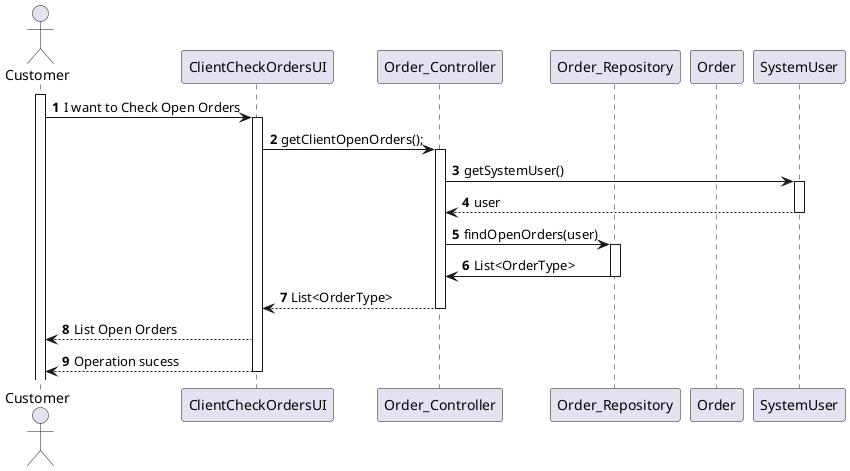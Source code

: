 @startuml
'https://plantuml.com/sequence-diagram
autonumber

actor "Customer" as C

participant "ClientCheckOrdersUI" as UI
participant "Order_Controller" as CTR
participant "Order_Repository" as OR
participant "Order" as O

activate C

C -> UI : I want to Check Open Orders
activate UI



UI -> CTR : getClientOpenOrders();
activate CTR

CTR -> SystemUser : getSystemUser()
activate SystemUser
SystemUser --> CTR : user
deactivate SystemUser


CTR -> OR : findOpenOrders(user)
activate OR
OR -> CTR : List<OrderType>
deactivate OR


CTR --> UI : List<OrderType>
deactivate CTR
UI --> C : List Open Orders

UI --> C : Operation sucess
deactivate UI


deactivate CTR




@enduml